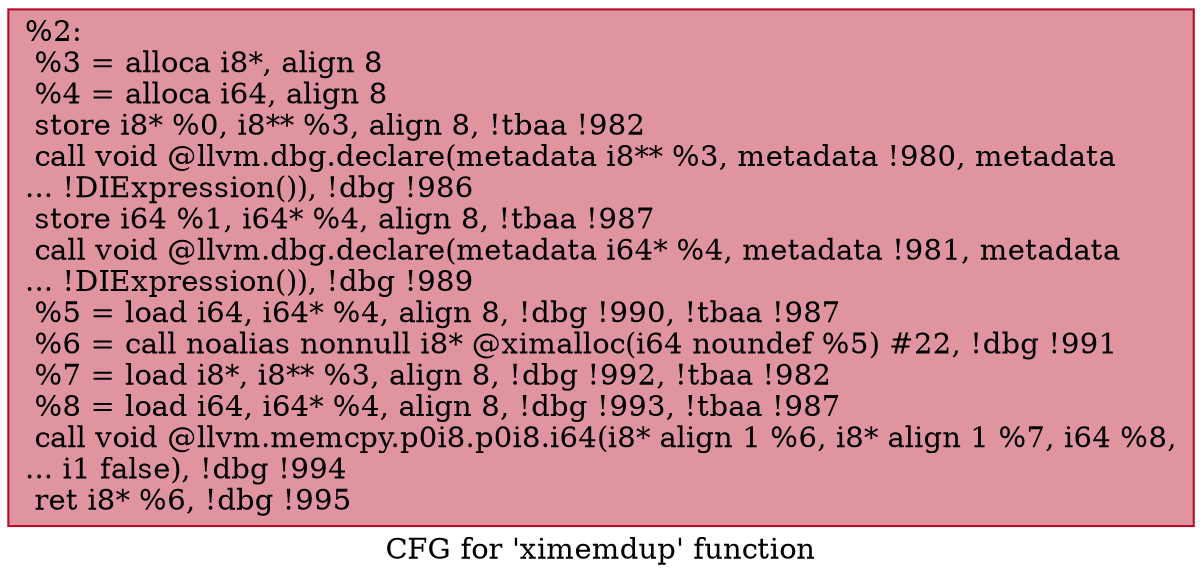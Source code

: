 digraph "CFG for 'ximemdup' function" {
	label="CFG for 'ximemdup' function";

	Node0x25f6e00 [shape=record,color="#b70d28ff", style=filled, fillcolor="#b70d2870",label="{%2:\l  %3 = alloca i8*, align 8\l  %4 = alloca i64, align 8\l  store i8* %0, i8** %3, align 8, !tbaa !982\l  call void @llvm.dbg.declare(metadata i8** %3, metadata !980, metadata\l... !DIExpression()), !dbg !986\l  store i64 %1, i64* %4, align 8, !tbaa !987\l  call void @llvm.dbg.declare(metadata i64* %4, metadata !981, metadata\l... !DIExpression()), !dbg !989\l  %5 = load i64, i64* %4, align 8, !dbg !990, !tbaa !987\l  %6 = call noalias nonnull i8* @ximalloc(i64 noundef %5) #22, !dbg !991\l  %7 = load i8*, i8** %3, align 8, !dbg !992, !tbaa !982\l  %8 = load i64, i64* %4, align 8, !dbg !993, !tbaa !987\l  call void @llvm.memcpy.p0i8.p0i8.i64(i8* align 1 %6, i8* align 1 %7, i64 %8,\l... i1 false), !dbg !994\l  ret i8* %6, !dbg !995\l}"];
}
